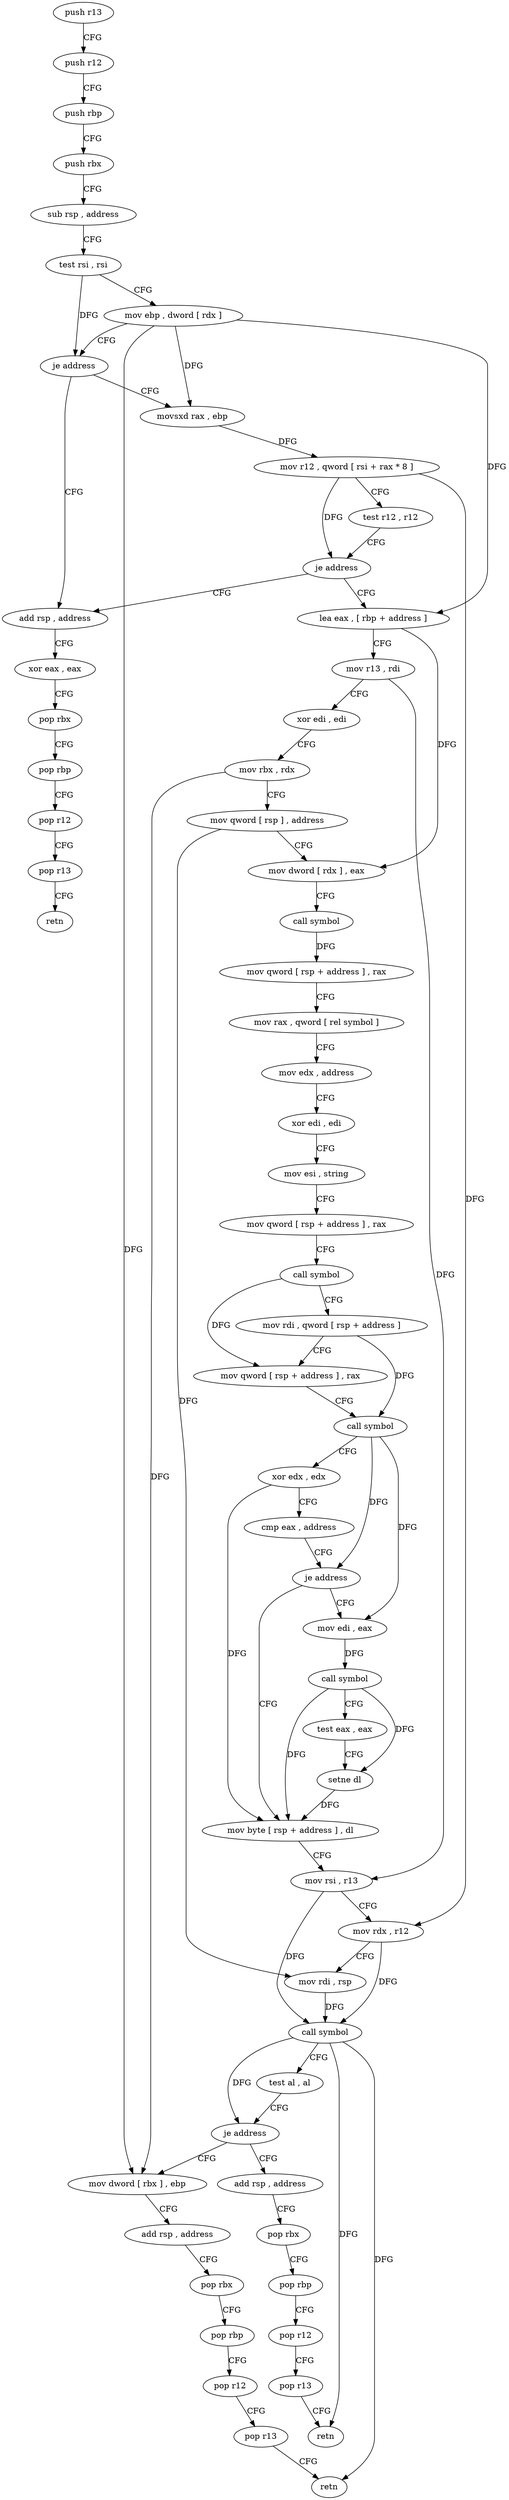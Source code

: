 digraph "func" {
"4279344" [label = "push r13" ]
"4279346" [label = "push r12" ]
"4279348" [label = "push rbp" ]
"4279349" [label = "push rbx" ]
"4279350" [label = "sub rsp , address" ]
"4279354" [label = "test rsi , rsi" ]
"4279357" [label = "mov ebp , dword [ rdx ]" ]
"4279359" [label = "je address" ]
"4279504" [label = "add rsp , address" ]
"4279365" [label = "movsxd rax , ebp" ]
"4279508" [label = "xor eax , eax" ]
"4279510" [label = "pop rbx" ]
"4279511" [label = "pop rbp" ]
"4279512" [label = "pop r12" ]
"4279514" [label = "pop r13" ]
"4279516" [label = "retn" ]
"4279368" [label = "mov r12 , qword [ rsi + rax * 8 ]" ]
"4279372" [label = "test r12 , r12" ]
"4279375" [label = "je address" ]
"4279377" [label = "lea eax , [ rbp + address ]" ]
"4279380" [label = "mov r13 , rdi" ]
"4279383" [label = "xor edi , edi" ]
"4279385" [label = "mov rbx , rdx" ]
"4279388" [label = "mov qword [ rsp ] , address" ]
"4279396" [label = "mov dword [ rdx ] , eax" ]
"4279398" [label = "call symbol" ]
"4279403" [label = "mov qword [ rsp + address ] , rax" ]
"4279408" [label = "mov rax , qword [ rel symbol ]" ]
"4279415" [label = "mov edx , address" ]
"4279420" [label = "xor edi , edi" ]
"4279422" [label = "mov esi , string" ]
"4279427" [label = "mov qword [ rsp + address ] , rax" ]
"4279432" [label = "call symbol" ]
"4279437" [label = "mov rdi , qword [ rsp + address ]" ]
"4279442" [label = "mov qword [ rsp + address ] , rax" ]
"4279447" [label = "call symbol" ]
"4279452" [label = "xor edx , edx" ]
"4279454" [label = "cmp eax , address" ]
"4279457" [label = "je address" ]
"4279471" [label = "mov byte [ rsp + address ] , dl" ]
"4279459" [label = "mov edi , eax" ]
"4279475" [label = "mov rsi , r13" ]
"4279478" [label = "mov rdx , r12" ]
"4279481" [label = "mov rdi , rsp" ]
"4279484" [label = "call symbol" ]
"4279489" [label = "test al , al" ]
"4279491" [label = "je address" ]
"4279520" [label = "mov dword [ rbx ] , ebp" ]
"4279493" [label = "add rsp , address" ]
"4279461" [label = "call symbol" ]
"4279466" [label = "test eax , eax" ]
"4279468" [label = "setne dl" ]
"4279522" [label = "add rsp , address" ]
"4279526" [label = "pop rbx" ]
"4279527" [label = "pop rbp" ]
"4279528" [label = "pop r12" ]
"4279530" [label = "pop r13" ]
"4279532" [label = "retn" ]
"4279497" [label = "pop rbx" ]
"4279498" [label = "pop rbp" ]
"4279499" [label = "pop r12" ]
"4279501" [label = "pop r13" ]
"4279503" [label = "retn" ]
"4279344" -> "4279346" [ label = "CFG" ]
"4279346" -> "4279348" [ label = "CFG" ]
"4279348" -> "4279349" [ label = "CFG" ]
"4279349" -> "4279350" [ label = "CFG" ]
"4279350" -> "4279354" [ label = "CFG" ]
"4279354" -> "4279357" [ label = "CFG" ]
"4279354" -> "4279359" [ label = "DFG" ]
"4279357" -> "4279359" [ label = "CFG" ]
"4279357" -> "4279365" [ label = "DFG" ]
"4279357" -> "4279377" [ label = "DFG" ]
"4279357" -> "4279520" [ label = "DFG" ]
"4279359" -> "4279504" [ label = "CFG" ]
"4279359" -> "4279365" [ label = "CFG" ]
"4279504" -> "4279508" [ label = "CFG" ]
"4279365" -> "4279368" [ label = "DFG" ]
"4279508" -> "4279510" [ label = "CFG" ]
"4279510" -> "4279511" [ label = "CFG" ]
"4279511" -> "4279512" [ label = "CFG" ]
"4279512" -> "4279514" [ label = "CFG" ]
"4279514" -> "4279516" [ label = "CFG" ]
"4279368" -> "4279372" [ label = "CFG" ]
"4279368" -> "4279375" [ label = "DFG" ]
"4279368" -> "4279478" [ label = "DFG" ]
"4279372" -> "4279375" [ label = "CFG" ]
"4279375" -> "4279504" [ label = "CFG" ]
"4279375" -> "4279377" [ label = "CFG" ]
"4279377" -> "4279380" [ label = "CFG" ]
"4279377" -> "4279396" [ label = "DFG" ]
"4279380" -> "4279383" [ label = "CFG" ]
"4279380" -> "4279475" [ label = "DFG" ]
"4279383" -> "4279385" [ label = "CFG" ]
"4279385" -> "4279388" [ label = "CFG" ]
"4279385" -> "4279520" [ label = "DFG" ]
"4279388" -> "4279396" [ label = "CFG" ]
"4279388" -> "4279481" [ label = "DFG" ]
"4279396" -> "4279398" [ label = "CFG" ]
"4279398" -> "4279403" [ label = "DFG" ]
"4279403" -> "4279408" [ label = "CFG" ]
"4279408" -> "4279415" [ label = "CFG" ]
"4279415" -> "4279420" [ label = "CFG" ]
"4279420" -> "4279422" [ label = "CFG" ]
"4279422" -> "4279427" [ label = "CFG" ]
"4279427" -> "4279432" [ label = "CFG" ]
"4279432" -> "4279437" [ label = "CFG" ]
"4279432" -> "4279442" [ label = "DFG" ]
"4279437" -> "4279442" [ label = "CFG" ]
"4279437" -> "4279447" [ label = "DFG" ]
"4279442" -> "4279447" [ label = "CFG" ]
"4279447" -> "4279452" [ label = "CFG" ]
"4279447" -> "4279457" [ label = "DFG" ]
"4279447" -> "4279459" [ label = "DFG" ]
"4279452" -> "4279454" [ label = "CFG" ]
"4279452" -> "4279471" [ label = "DFG" ]
"4279454" -> "4279457" [ label = "CFG" ]
"4279457" -> "4279471" [ label = "CFG" ]
"4279457" -> "4279459" [ label = "CFG" ]
"4279471" -> "4279475" [ label = "CFG" ]
"4279459" -> "4279461" [ label = "DFG" ]
"4279475" -> "4279478" [ label = "CFG" ]
"4279475" -> "4279484" [ label = "DFG" ]
"4279478" -> "4279481" [ label = "CFG" ]
"4279478" -> "4279484" [ label = "DFG" ]
"4279481" -> "4279484" [ label = "DFG" ]
"4279484" -> "4279489" [ label = "CFG" ]
"4279484" -> "4279491" [ label = "DFG" ]
"4279484" -> "4279532" [ label = "DFG" ]
"4279484" -> "4279503" [ label = "DFG" ]
"4279489" -> "4279491" [ label = "CFG" ]
"4279491" -> "4279520" [ label = "CFG" ]
"4279491" -> "4279493" [ label = "CFG" ]
"4279520" -> "4279522" [ label = "CFG" ]
"4279493" -> "4279497" [ label = "CFG" ]
"4279461" -> "4279466" [ label = "CFG" ]
"4279461" -> "4279471" [ label = "DFG" ]
"4279461" -> "4279468" [ label = "DFG" ]
"4279466" -> "4279468" [ label = "CFG" ]
"4279468" -> "4279471" [ label = "DFG" ]
"4279522" -> "4279526" [ label = "CFG" ]
"4279526" -> "4279527" [ label = "CFG" ]
"4279527" -> "4279528" [ label = "CFG" ]
"4279528" -> "4279530" [ label = "CFG" ]
"4279530" -> "4279532" [ label = "CFG" ]
"4279497" -> "4279498" [ label = "CFG" ]
"4279498" -> "4279499" [ label = "CFG" ]
"4279499" -> "4279501" [ label = "CFG" ]
"4279501" -> "4279503" [ label = "CFG" ]
}
